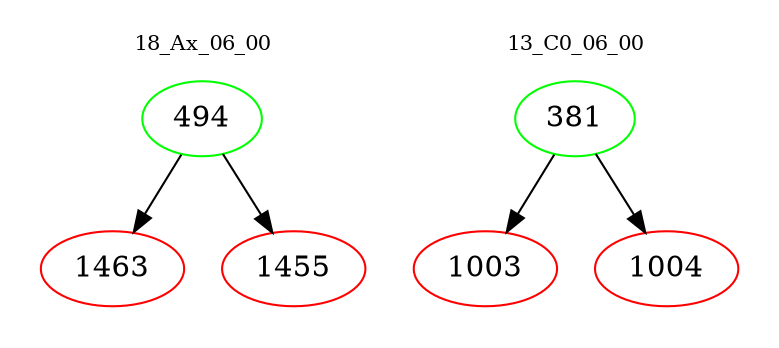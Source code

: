 digraph{
subgraph cluster_0 {
color = white
label = "18_Ax_06_00";
fontsize=10;
T0_494 [label="494", color="green"]
T0_494 -> T0_1463 [color="black"]
T0_1463 [label="1463", color="red"]
T0_494 -> T0_1455 [color="black"]
T0_1455 [label="1455", color="red"]
}
subgraph cluster_1 {
color = white
label = "13_C0_06_00";
fontsize=10;
T1_381 [label="381", color="green"]
T1_381 -> T1_1003 [color="black"]
T1_1003 [label="1003", color="red"]
T1_381 -> T1_1004 [color="black"]
T1_1004 [label="1004", color="red"]
}
}

